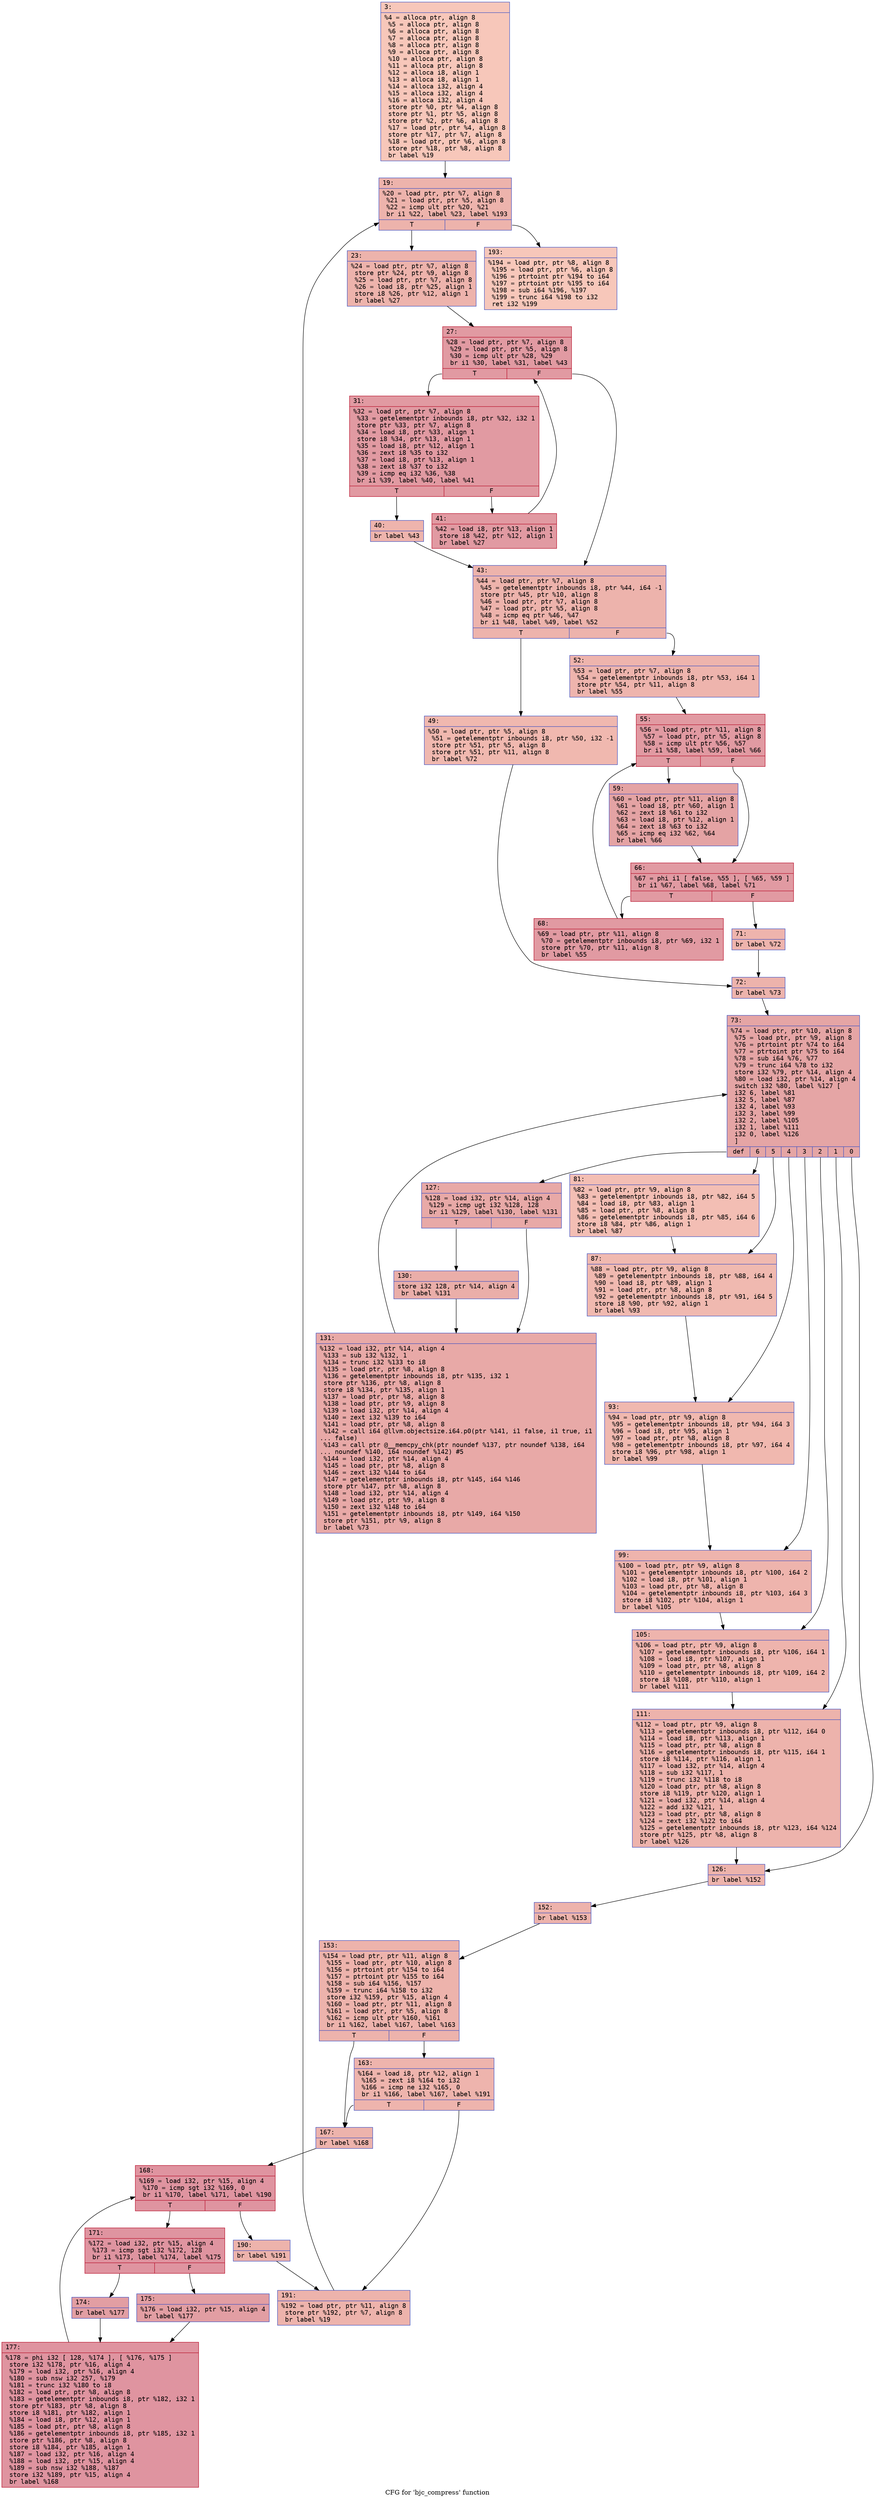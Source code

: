 digraph "CFG for 'bjc_compress' function" {
	label="CFG for 'bjc_compress' function";

	Node0x60000152e030 [shape=record,color="#3d50c3ff", style=filled, fillcolor="#ec7f6370" fontname="Courier",label="{3:\l|  %4 = alloca ptr, align 8\l  %5 = alloca ptr, align 8\l  %6 = alloca ptr, align 8\l  %7 = alloca ptr, align 8\l  %8 = alloca ptr, align 8\l  %9 = alloca ptr, align 8\l  %10 = alloca ptr, align 8\l  %11 = alloca ptr, align 8\l  %12 = alloca i8, align 1\l  %13 = alloca i8, align 1\l  %14 = alloca i32, align 4\l  %15 = alloca i32, align 4\l  %16 = alloca i32, align 4\l  store ptr %0, ptr %4, align 8\l  store ptr %1, ptr %5, align 8\l  store ptr %2, ptr %6, align 8\l  %17 = load ptr, ptr %4, align 8\l  store ptr %17, ptr %7, align 8\l  %18 = load ptr, ptr %6, align 8\l  store ptr %18, ptr %8, align 8\l  br label %19\l}"];
	Node0x60000152e030 -> Node0x60000152e080[tooltip="3 -> 19\nProbability 100.00%" ];
	Node0x60000152e080 [shape=record,color="#3d50c3ff", style=filled, fillcolor="#d6524470" fontname="Courier",label="{19:\l|  %20 = load ptr, ptr %7, align 8\l  %21 = load ptr, ptr %5, align 8\l  %22 = icmp ult ptr %20, %21\l  br i1 %22, label %23, label %193\l|{<s0>T|<s1>F}}"];
	Node0x60000152e080:s0 -> Node0x60000152e0d0[tooltip="19 -> 23\nProbability 96.88%" ];
	Node0x60000152e080:s1 -> Node0x60000152ec10[tooltip="19 -> 193\nProbability 3.12%" ];
	Node0x60000152e0d0 [shape=record,color="#3d50c3ff", style=filled, fillcolor="#d6524470" fontname="Courier",label="{23:\l|  %24 = load ptr, ptr %7, align 8\l  store ptr %24, ptr %9, align 8\l  %25 = load ptr, ptr %7, align 8\l  %26 = load i8, ptr %25, align 1\l  store i8 %26, ptr %12, align 1\l  br label %27\l}"];
	Node0x60000152e0d0 -> Node0x60000152e120[tooltip="23 -> 27\nProbability 100.00%" ];
	Node0x60000152e120 [shape=record,color="#b70d28ff", style=filled, fillcolor="#bb1b2c70" fontname="Courier",label="{27:\l|  %28 = load ptr, ptr %7, align 8\l  %29 = load ptr, ptr %5, align 8\l  %30 = icmp ult ptr %28, %29\l  br i1 %30, label %31, label %43\l|{<s0>T|<s1>F}}"];
	Node0x60000152e120:s0 -> Node0x60000152e170[tooltip="27 -> 31\nProbability 96.88%" ];
	Node0x60000152e120:s1 -> Node0x60000152e260[tooltip="27 -> 43\nProbability 3.12%" ];
	Node0x60000152e170 [shape=record,color="#b70d28ff", style=filled, fillcolor="#bb1b2c70" fontname="Courier",label="{31:\l|  %32 = load ptr, ptr %7, align 8\l  %33 = getelementptr inbounds i8, ptr %32, i32 1\l  store ptr %33, ptr %7, align 8\l  %34 = load i8, ptr %33, align 1\l  store i8 %34, ptr %13, align 1\l  %35 = load i8, ptr %12, align 1\l  %36 = zext i8 %35 to i32\l  %37 = load i8, ptr %13, align 1\l  %38 = zext i8 %37 to i32\l  %39 = icmp eq i32 %36, %38\l  br i1 %39, label %40, label %41\l|{<s0>T|<s1>F}}"];
	Node0x60000152e170:s0 -> Node0x60000152e1c0[tooltip="31 -> 40\nProbability 3.12%" ];
	Node0x60000152e170:s1 -> Node0x60000152e210[tooltip="31 -> 41\nProbability 96.88%" ];
	Node0x60000152e1c0 [shape=record,color="#3d50c3ff", style=filled, fillcolor="#d8564670" fontname="Courier",label="{40:\l|  br label %43\l}"];
	Node0x60000152e1c0 -> Node0x60000152e260[tooltip="40 -> 43\nProbability 100.00%" ];
	Node0x60000152e210 [shape=record,color="#b70d28ff", style=filled, fillcolor="#bb1b2c70" fontname="Courier",label="{41:\l|  %42 = load i8, ptr %13, align 1\l  store i8 %42, ptr %12, align 1\l  br label %27\l}"];
	Node0x60000152e210 -> Node0x60000152e120[tooltip="41 -> 27\nProbability 100.00%" ];
	Node0x60000152e260 [shape=record,color="#3d50c3ff", style=filled, fillcolor="#d6524470" fontname="Courier",label="{43:\l|  %44 = load ptr, ptr %7, align 8\l  %45 = getelementptr inbounds i8, ptr %44, i64 -1\l  store ptr %45, ptr %10, align 8\l  %46 = load ptr, ptr %7, align 8\l  %47 = load ptr, ptr %5, align 8\l  %48 = icmp eq ptr %46, %47\l  br i1 %48, label %49, label %52\l|{<s0>T|<s1>F}}"];
	Node0x60000152e260:s0 -> Node0x60000152e2b0[tooltip="43 -> 49\nProbability 37.50%" ];
	Node0x60000152e260:s1 -> Node0x60000152e300[tooltip="43 -> 52\nProbability 62.50%" ];
	Node0x60000152e2b0 [shape=record,color="#3d50c3ff", style=filled, fillcolor="#dc5d4a70" fontname="Courier",label="{49:\l|  %50 = load ptr, ptr %5, align 8\l  %51 = getelementptr inbounds i8, ptr %50, i32 -1\l  store ptr %51, ptr %5, align 8\l  store ptr %51, ptr %11, align 8\l  br label %72\l}"];
	Node0x60000152e2b0 -> Node0x60000152e4e0[tooltip="49 -> 72\nProbability 100.00%" ];
	Node0x60000152e300 [shape=record,color="#3d50c3ff", style=filled, fillcolor="#d8564670" fontname="Courier",label="{52:\l|  %53 = load ptr, ptr %7, align 8\l  %54 = getelementptr inbounds i8, ptr %53, i64 1\l  store ptr %54, ptr %11, align 8\l  br label %55\l}"];
	Node0x60000152e300 -> Node0x60000152e350[tooltip="52 -> 55\nProbability 100.00%" ];
	Node0x60000152e350 [shape=record,color="#b70d28ff", style=filled, fillcolor="#bb1b2c70" fontname="Courier",label="{55:\l|  %56 = load ptr, ptr %11, align 8\l  %57 = load ptr, ptr %5, align 8\l  %58 = icmp ult ptr %56, %57\l  br i1 %58, label %59, label %66\l|{<s0>T|<s1>F}}"];
	Node0x60000152e350:s0 -> Node0x60000152e3a0[tooltip="55 -> 59\nProbability 50.00%" ];
	Node0x60000152e350:s1 -> Node0x60000152e3f0[tooltip="55 -> 66\nProbability 50.00%" ];
	Node0x60000152e3a0 [shape=record,color="#3d50c3ff", style=filled, fillcolor="#c32e3170" fontname="Courier",label="{59:\l|  %60 = load ptr, ptr %11, align 8\l  %61 = load i8, ptr %60, align 1\l  %62 = zext i8 %61 to i32\l  %63 = load i8, ptr %12, align 1\l  %64 = zext i8 %63 to i32\l  %65 = icmp eq i32 %62, %64\l  br label %66\l}"];
	Node0x60000152e3a0 -> Node0x60000152e3f0[tooltip="59 -> 66\nProbability 100.00%" ];
	Node0x60000152e3f0 [shape=record,color="#b70d28ff", style=filled, fillcolor="#bb1b2c70" fontname="Courier",label="{66:\l|  %67 = phi i1 [ false, %55 ], [ %65, %59 ]\l  br i1 %67, label %68, label %71\l|{<s0>T|<s1>F}}"];
	Node0x60000152e3f0:s0 -> Node0x60000152e440[tooltip="66 -> 68\nProbability 96.88%" ];
	Node0x60000152e3f0:s1 -> Node0x60000152e490[tooltip="66 -> 71\nProbability 3.12%" ];
	Node0x60000152e440 [shape=record,color="#b70d28ff", style=filled, fillcolor="#bb1b2c70" fontname="Courier",label="{68:\l|  %69 = load ptr, ptr %11, align 8\l  %70 = getelementptr inbounds i8, ptr %69, i32 1\l  store ptr %70, ptr %11, align 8\l  br label %55\l}"];
	Node0x60000152e440 -> Node0x60000152e350[tooltip="68 -> 55\nProbability 100.00%" ];
	Node0x60000152e490 [shape=record,color="#3d50c3ff", style=filled, fillcolor="#d8564670" fontname="Courier",label="{71:\l|  br label %72\l}"];
	Node0x60000152e490 -> Node0x60000152e4e0[tooltip="71 -> 72\nProbability 100.00%" ];
	Node0x60000152e4e0 [shape=record,color="#3d50c3ff", style=filled, fillcolor="#d6524470" fontname="Courier",label="{72:\l|  br label %73\l}"];
	Node0x60000152e4e0 -> Node0x60000152e530[tooltip="72 -> 73\nProbability 100.00%" ];
	Node0x60000152e530 [shape=record,color="#3d50c3ff", style=filled, fillcolor="#c5333470" fontname="Courier",label="{73:\l|  %74 = load ptr, ptr %10, align 8\l  %75 = load ptr, ptr %9, align 8\l  %76 = ptrtoint ptr %74 to i64\l  %77 = ptrtoint ptr %75 to i64\l  %78 = sub i64 %76, %77\l  %79 = trunc i64 %78 to i32\l  store i32 %79, ptr %14, align 4\l  %80 = load i32, ptr %14, align 4\l  switch i32 %80, label %127 [\l    i32 6, label %81\l    i32 5, label %87\l    i32 4, label %93\l    i32 3, label %99\l    i32 2, label %105\l    i32 1, label %111\l    i32 0, label %126\l  ]\l|{<s0>def|<s1>6|<s2>5|<s3>4|<s4>3|<s5>2|<s6>1|<s7>0}}"];
	Node0x60000152e530:s0 -> Node0x60000152e7b0[tooltip="73 -> 127\nProbability 81.58%" ];
	Node0x60000152e530:s1 -> Node0x60000152e580[tooltip="73 -> 81\nProbability 2.63%" ];
	Node0x60000152e530:s2 -> Node0x60000152e5d0[tooltip="73 -> 87\nProbability 2.63%" ];
	Node0x60000152e530:s3 -> Node0x60000152e620[tooltip="73 -> 93\nProbability 2.63%" ];
	Node0x60000152e530:s4 -> Node0x60000152e670[tooltip="73 -> 99\nProbability 2.63%" ];
	Node0x60000152e530:s5 -> Node0x60000152e6c0[tooltip="73 -> 105\nProbability 2.63%" ];
	Node0x60000152e530:s6 -> Node0x60000152e710[tooltip="73 -> 111\nProbability 2.63%" ];
	Node0x60000152e530:s7 -> Node0x60000152e760[tooltip="73 -> 126\nProbability 2.63%" ];
	Node0x60000152e580 [shape=record,color="#3d50c3ff", style=filled, fillcolor="#e36c5570" fontname="Courier",label="{81:\l|  %82 = load ptr, ptr %9, align 8\l  %83 = getelementptr inbounds i8, ptr %82, i64 5\l  %84 = load i8, ptr %83, align 1\l  %85 = load ptr, ptr %8, align 8\l  %86 = getelementptr inbounds i8, ptr %85, i64 6\l  store i8 %84, ptr %86, align 1\l  br label %87\l}"];
	Node0x60000152e580 -> Node0x60000152e5d0[tooltip="81 -> 87\nProbability 100.00%" ];
	Node0x60000152e5d0 [shape=record,color="#3d50c3ff", style=filled, fillcolor="#de614d70" fontname="Courier",label="{87:\l|  %88 = load ptr, ptr %9, align 8\l  %89 = getelementptr inbounds i8, ptr %88, i64 4\l  %90 = load i8, ptr %89, align 1\l  %91 = load ptr, ptr %8, align 8\l  %92 = getelementptr inbounds i8, ptr %91, i64 5\l  store i8 %90, ptr %92, align 1\l  br label %93\l}"];
	Node0x60000152e5d0 -> Node0x60000152e620[tooltip="87 -> 93\nProbability 100.00%" ];
	Node0x60000152e620 [shape=record,color="#3d50c3ff", style=filled, fillcolor="#dc5d4a70" fontname="Courier",label="{93:\l|  %94 = load ptr, ptr %9, align 8\l  %95 = getelementptr inbounds i8, ptr %94, i64 3\l  %96 = load i8, ptr %95, align 1\l  %97 = load ptr, ptr %8, align 8\l  %98 = getelementptr inbounds i8, ptr %97, i64 4\l  store i8 %96, ptr %98, align 1\l  br label %99\l}"];
	Node0x60000152e620 -> Node0x60000152e670[tooltip="93 -> 99\nProbability 100.00%" ];
	Node0x60000152e670 [shape=record,color="#3d50c3ff", style=filled, fillcolor="#d8564670" fontname="Courier",label="{99:\l|  %100 = load ptr, ptr %9, align 8\l  %101 = getelementptr inbounds i8, ptr %100, i64 2\l  %102 = load i8, ptr %101, align 1\l  %103 = load ptr, ptr %8, align 8\l  %104 = getelementptr inbounds i8, ptr %103, i64 3\l  store i8 %102, ptr %104, align 1\l  br label %105\l}"];
	Node0x60000152e670 -> Node0x60000152e6c0[tooltip="99 -> 105\nProbability 100.00%" ];
	Node0x60000152e6c0 [shape=record,color="#3d50c3ff", style=filled, fillcolor="#d8564670" fontname="Courier",label="{105:\l|  %106 = load ptr, ptr %9, align 8\l  %107 = getelementptr inbounds i8, ptr %106, i64 1\l  %108 = load i8, ptr %107, align 1\l  %109 = load ptr, ptr %8, align 8\l  %110 = getelementptr inbounds i8, ptr %109, i64 2\l  store i8 %108, ptr %110, align 1\l  br label %111\l}"];
	Node0x60000152e6c0 -> Node0x60000152e710[tooltip="105 -> 111\nProbability 100.00%" ];
	Node0x60000152e710 [shape=record,color="#3d50c3ff", style=filled, fillcolor="#d6524470" fontname="Courier",label="{111:\l|  %112 = load ptr, ptr %9, align 8\l  %113 = getelementptr inbounds i8, ptr %112, i64 0\l  %114 = load i8, ptr %113, align 1\l  %115 = load ptr, ptr %8, align 8\l  %116 = getelementptr inbounds i8, ptr %115, i64 1\l  store i8 %114, ptr %116, align 1\l  %117 = load i32, ptr %14, align 4\l  %118 = sub i32 %117, 1\l  %119 = trunc i32 %118 to i8\l  %120 = load ptr, ptr %8, align 8\l  store i8 %119, ptr %120, align 1\l  %121 = load i32, ptr %14, align 4\l  %122 = add i32 %121, 1\l  %123 = load ptr, ptr %8, align 8\l  %124 = zext i32 %122 to i64\l  %125 = getelementptr inbounds i8, ptr %123, i64 %124\l  store ptr %125, ptr %8, align 8\l  br label %126\l}"];
	Node0x60000152e710 -> Node0x60000152e760[tooltip="111 -> 126\nProbability 100.00%" ];
	Node0x60000152e760 [shape=record,color="#3d50c3ff", style=filled, fillcolor="#d6524470" fontname="Courier",label="{126:\l|  br label %152\l}"];
	Node0x60000152e760 -> Node0x60000152e8a0[tooltip="126 -> 152\nProbability 100.00%" ];
	Node0x60000152e7b0 [shape=record,color="#3d50c3ff", style=filled, fillcolor="#ca3b3770" fontname="Courier",label="{127:\l|  %128 = load i32, ptr %14, align 4\l  %129 = icmp ugt i32 %128, 128\l  br i1 %129, label %130, label %131\l|{<s0>T|<s1>F}}"];
	Node0x60000152e7b0:s0 -> Node0x60000152e800[tooltip="127 -> 130\nProbability 50.00%" ];
	Node0x60000152e7b0:s1 -> Node0x60000152e850[tooltip="127 -> 131\nProbability 50.00%" ];
	Node0x60000152e800 [shape=record,color="#3d50c3ff", style=filled, fillcolor="#d0473d70" fontname="Courier",label="{130:\l|  store i32 128, ptr %14, align 4\l  br label %131\l}"];
	Node0x60000152e800 -> Node0x60000152e850[tooltip="130 -> 131\nProbability 100.00%" ];
	Node0x60000152e850 [shape=record,color="#3d50c3ff", style=filled, fillcolor="#ca3b3770" fontname="Courier",label="{131:\l|  %132 = load i32, ptr %14, align 4\l  %133 = sub i32 %132, 1\l  %134 = trunc i32 %133 to i8\l  %135 = load ptr, ptr %8, align 8\l  %136 = getelementptr inbounds i8, ptr %135, i32 1\l  store ptr %136, ptr %8, align 8\l  store i8 %134, ptr %135, align 1\l  %137 = load ptr, ptr %8, align 8\l  %138 = load ptr, ptr %9, align 8\l  %139 = load i32, ptr %14, align 4\l  %140 = zext i32 %139 to i64\l  %141 = load ptr, ptr %8, align 8\l  %142 = call i64 @llvm.objectsize.i64.p0(ptr %141, i1 false, i1 true, i1\l... false)\l  %143 = call ptr @__memcpy_chk(ptr noundef %137, ptr noundef %138, i64\l... noundef %140, i64 noundef %142) #5\l  %144 = load i32, ptr %14, align 4\l  %145 = load ptr, ptr %8, align 8\l  %146 = zext i32 %144 to i64\l  %147 = getelementptr inbounds i8, ptr %145, i64 %146\l  store ptr %147, ptr %8, align 8\l  %148 = load i32, ptr %14, align 4\l  %149 = load ptr, ptr %9, align 8\l  %150 = zext i32 %148 to i64\l  %151 = getelementptr inbounds i8, ptr %149, i64 %150\l  store ptr %151, ptr %9, align 8\l  br label %73\l}"];
	Node0x60000152e850 -> Node0x60000152e530[tooltip="131 -> 73\nProbability 100.00%" ];
	Node0x60000152e8a0 [shape=record,color="#3d50c3ff", style=filled, fillcolor="#d6524470" fontname="Courier",label="{152:\l|  br label %153\l}"];
	Node0x60000152e8a0 -> Node0x60000152e8f0[tooltip="152 -> 153\nProbability 100.00%" ];
	Node0x60000152e8f0 [shape=record,color="#3d50c3ff", style=filled, fillcolor="#d6524470" fontname="Courier",label="{153:\l|  %154 = load ptr, ptr %11, align 8\l  %155 = load ptr, ptr %10, align 8\l  %156 = ptrtoint ptr %154 to i64\l  %157 = ptrtoint ptr %155 to i64\l  %158 = sub i64 %156, %157\l  %159 = trunc i64 %158 to i32\l  store i32 %159, ptr %15, align 4\l  %160 = load ptr, ptr %11, align 8\l  %161 = load ptr, ptr %5, align 8\l  %162 = icmp ult ptr %160, %161\l  br i1 %162, label %167, label %163\l|{<s0>T|<s1>F}}"];
	Node0x60000152e8f0:s0 -> Node0x60000152e990[tooltip="153 -> 167\nProbability 50.00%" ];
	Node0x60000152e8f0:s1 -> Node0x60000152e940[tooltip="153 -> 163\nProbability 50.00%" ];
	Node0x60000152e940 [shape=record,color="#3d50c3ff", style=filled, fillcolor="#d8564670" fontname="Courier",label="{163:\l|  %164 = load i8, ptr %12, align 1\l  %165 = zext i8 %164 to i32\l  %166 = icmp ne i32 %165, 0\l  br i1 %166, label %167, label %191\l|{<s0>T|<s1>F}}"];
	Node0x60000152e940:s0 -> Node0x60000152e990[tooltip="163 -> 167\nProbability 62.50%" ];
	Node0x60000152e940:s1 -> Node0x60000152ebc0[tooltip="163 -> 191\nProbability 37.50%" ];
	Node0x60000152e990 [shape=record,color="#3d50c3ff", style=filled, fillcolor="#d6524470" fontname="Courier",label="{167:\l|  br label %168\l}"];
	Node0x60000152e990 -> Node0x60000152e9e0[tooltip="167 -> 168\nProbability 100.00%" ];
	Node0x60000152e9e0 [shape=record,color="#b70d28ff", style=filled, fillcolor="#b70d2870" fontname="Courier",label="{168:\l|  %169 = load i32, ptr %15, align 4\l  %170 = icmp sgt i32 %169, 0\l  br i1 %170, label %171, label %190\l|{<s0>T|<s1>F}}"];
	Node0x60000152e9e0:s0 -> Node0x60000152ea30[tooltip="168 -> 171\nProbability 96.88%" ];
	Node0x60000152e9e0:s1 -> Node0x60000152eb70[tooltip="168 -> 190\nProbability 3.12%" ];
	Node0x60000152ea30 [shape=record,color="#b70d28ff", style=filled, fillcolor="#b70d2870" fontname="Courier",label="{171:\l|  %172 = load i32, ptr %15, align 4\l  %173 = icmp sgt i32 %172, 128\l  br i1 %173, label %174, label %175\l|{<s0>T|<s1>F}}"];
	Node0x60000152ea30:s0 -> Node0x60000152ea80[tooltip="171 -> 174\nProbability 50.00%" ];
	Node0x60000152ea30:s1 -> Node0x60000152ead0[tooltip="171 -> 175\nProbability 50.00%" ];
	Node0x60000152ea80 [shape=record,color="#3d50c3ff", style=filled, fillcolor="#be242e70" fontname="Courier",label="{174:\l|  br label %177\l}"];
	Node0x60000152ea80 -> Node0x60000152eb20[tooltip="174 -> 177\nProbability 100.00%" ];
	Node0x60000152ead0 [shape=record,color="#3d50c3ff", style=filled, fillcolor="#be242e70" fontname="Courier",label="{175:\l|  %176 = load i32, ptr %15, align 4\l  br label %177\l}"];
	Node0x60000152ead0 -> Node0x60000152eb20[tooltip="175 -> 177\nProbability 100.00%" ];
	Node0x60000152eb20 [shape=record,color="#b70d28ff", style=filled, fillcolor="#b70d2870" fontname="Courier",label="{177:\l|  %178 = phi i32 [ 128, %174 ], [ %176, %175 ]\l  store i32 %178, ptr %16, align 4\l  %179 = load i32, ptr %16, align 4\l  %180 = sub nsw i32 257, %179\l  %181 = trunc i32 %180 to i8\l  %182 = load ptr, ptr %8, align 8\l  %183 = getelementptr inbounds i8, ptr %182, i32 1\l  store ptr %183, ptr %8, align 8\l  store i8 %181, ptr %182, align 1\l  %184 = load i8, ptr %12, align 1\l  %185 = load ptr, ptr %8, align 8\l  %186 = getelementptr inbounds i8, ptr %185, i32 1\l  store ptr %186, ptr %8, align 8\l  store i8 %184, ptr %185, align 1\l  %187 = load i32, ptr %16, align 4\l  %188 = load i32, ptr %15, align 4\l  %189 = sub nsw i32 %188, %187\l  store i32 %189, ptr %15, align 4\l  br label %168\l}"];
	Node0x60000152eb20 -> Node0x60000152e9e0[tooltip="177 -> 168\nProbability 100.00%" ];
	Node0x60000152eb70 [shape=record,color="#3d50c3ff", style=filled, fillcolor="#d6524470" fontname="Courier",label="{190:\l|  br label %191\l}"];
	Node0x60000152eb70 -> Node0x60000152ebc0[tooltip="190 -> 191\nProbability 100.00%" ];
	Node0x60000152ebc0 [shape=record,color="#3d50c3ff", style=filled, fillcolor="#d6524470" fontname="Courier",label="{191:\l|  %192 = load ptr, ptr %11, align 8\l  store ptr %192, ptr %7, align 8\l  br label %19\l}"];
	Node0x60000152ebc0 -> Node0x60000152e080[tooltip="191 -> 19\nProbability 100.00%" ];
	Node0x60000152ec10 [shape=record,color="#3d50c3ff", style=filled, fillcolor="#ec7f6370" fontname="Courier",label="{193:\l|  %194 = load ptr, ptr %8, align 8\l  %195 = load ptr, ptr %6, align 8\l  %196 = ptrtoint ptr %194 to i64\l  %197 = ptrtoint ptr %195 to i64\l  %198 = sub i64 %196, %197\l  %199 = trunc i64 %198 to i32\l  ret i32 %199\l}"];
}
